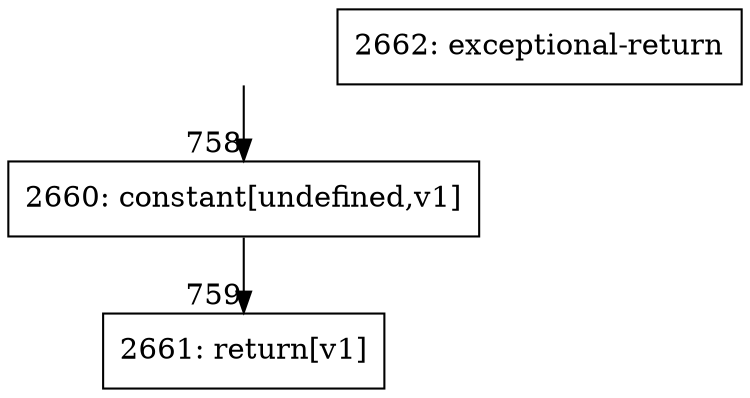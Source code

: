 digraph {
rankdir="TD"
BB_entry65[shape=none,label=""];
BB_entry65 -> BB758 [tailport=s, headport=n, headlabel="    758"]
BB758 [shape=record label="{2660: constant[undefined,v1]}" ] 
BB758 -> BB759 [tailport=s, headport=n, headlabel="      759"]
BB759 [shape=record label="{2661: return[v1]}" ] 
BB760 [shape=record label="{2662: exceptional-return}" ] 
//#$~ 797
}

